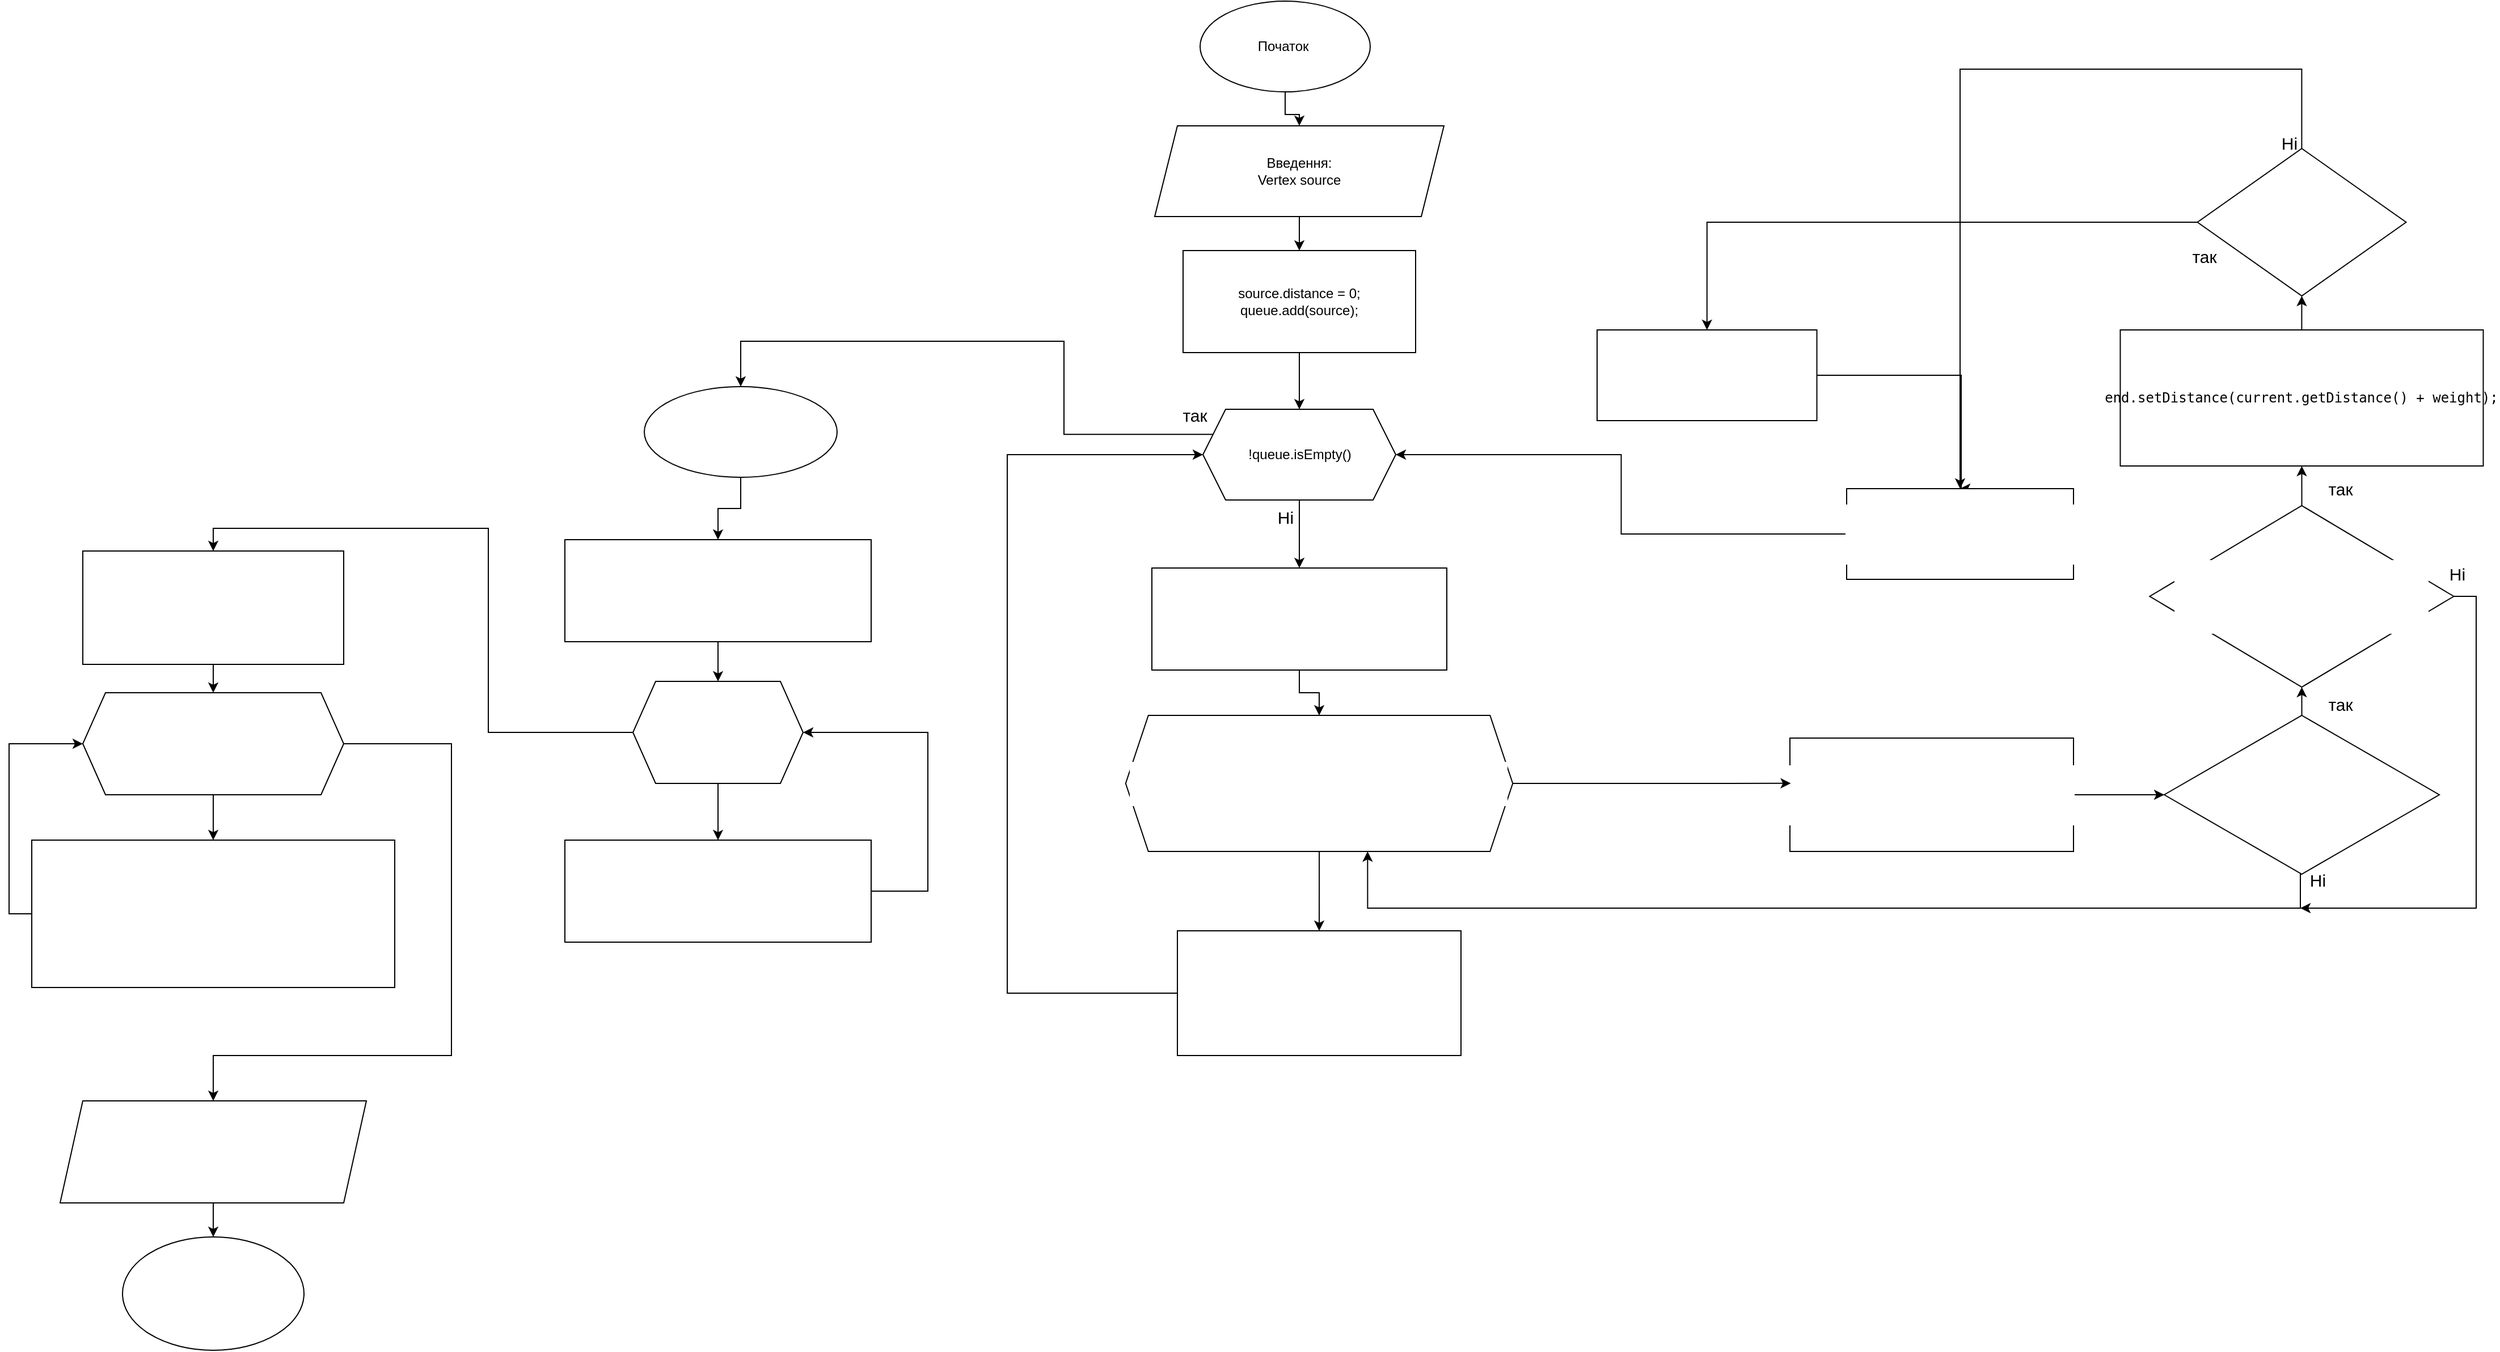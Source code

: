 <mxfile version="20.5.3" type="embed"><diagram id="Ll_qivSYwSle0fyhaXuh" name="Сторінка-1"><mxGraphModel dx="2600" dy="878" grid="1" gridSize="10" guides="1" tooltips="1" connect="1" arrows="1" fold="1" page="0" pageScale="1" pageWidth="827" pageHeight="1169" background="none" math="0" shadow="0"><root><mxCell id="0"/><mxCell id="1" parent="0"/><mxCell id="lvYG5XQPU5QrbWgYbbsi-43" style="edgeStyle=orthogonalEdgeStyle;rounded=0;orthogonalLoop=1;jettySize=auto;html=1;entryX=0.5;entryY=0;entryDx=0;entryDy=0;" parent="1" source="lvYG5XQPU5QrbWgYbbsi-1" target="lvYG5XQPU5QrbWgYbbsi-3" edge="1"><mxGeometry relative="1" as="geometry"/></mxCell><mxCell id="lvYG5XQPU5QrbWgYbbsi-1" value="Початок&amp;nbsp;" style="ellipse;whiteSpace=wrap;html=1;" parent="1" vertex="1"><mxGeometry x="40" y="50" width="150" height="80" as="geometry"/></mxCell><mxCell id="lvYG5XQPU5QrbWgYbbsi-44" style="edgeStyle=orthogonalEdgeStyle;rounded=0;orthogonalLoop=1;jettySize=auto;html=1;entryX=0.5;entryY=0;entryDx=0;entryDy=0;" parent="1" source="lvYG5XQPU5QrbWgYbbsi-3" target="lvYG5XQPU5QrbWgYbbsi-4" edge="1"><mxGeometry relative="1" as="geometry"/></mxCell><mxCell id="lvYG5XQPU5QrbWgYbbsi-3" value="Введення:&lt;br&gt;Vertex source" style="shape=parallelogram;perimeter=parallelogramPerimeter;whiteSpace=wrap;html=1;fixedSize=1;" parent="1" vertex="1"><mxGeometry y="160" width="255" height="80" as="geometry"/></mxCell><mxCell id="lvYG5XQPU5QrbWgYbbsi-41" style="edgeStyle=orthogonalEdgeStyle;rounded=0;orthogonalLoop=1;jettySize=auto;html=1;entryX=0.5;entryY=0;entryDx=0;entryDy=0;" parent="1" source="lvYG5XQPU5QrbWgYbbsi-4" target="lvYG5XQPU5QrbWgYbbsi-7" edge="1"><mxGeometry relative="1" as="geometry"/></mxCell><mxCell id="lvYG5XQPU5QrbWgYbbsi-4" value="source.distance = 0;&lt;br&gt;queue.add(source);" style="rounded=0;whiteSpace=wrap;html=1;" parent="1" vertex="1"><mxGeometry x="25" y="270" width="205" height="90" as="geometry"/></mxCell><mxCell id="lvYG5XQPU5QrbWgYbbsi-58" style="edgeStyle=orthogonalEdgeStyle;rounded=0;orthogonalLoop=1;jettySize=auto;html=1;entryX=0.5;entryY=0;entryDx=0;entryDy=0;" parent="1" source="lvYG5XQPU5QrbWgYbbsi-6" target="lvYG5XQPU5QrbWgYbbsi-9" edge="1"><mxGeometry relative="1" as="geometry"/></mxCell><mxCell id="lvYG5XQPU5QrbWgYbbsi-6" value="&lt;div style=&quot;font-family: &amp;quot;JetBrains Mono&amp;quot;, monospace;&quot;&gt;&lt;pre style=&quot;&quot;&gt;&lt;div style=&quot;font-family: &amp;quot;JetBrains Mono&amp;quot;, monospace;&quot;&gt;&lt;pre style=&quot;&quot;&gt;&lt;font style=&quot;&quot;&gt;Vertex current = queue.poll();&lt;/font&gt;&lt;/pre&gt;&lt;/div&gt;&lt;/pre&gt;&lt;/div&gt;" style="rounded=0;whiteSpace=wrap;html=1;labelBackgroundColor=default;fontColor=#FFFFFF;" parent="1" vertex="1"><mxGeometry x="-2.5" y="550" width="260" height="90" as="geometry"/></mxCell><mxCell id="lvYG5XQPU5QrbWgYbbsi-8" style="edgeStyle=orthogonalEdgeStyle;rounded=0;orthogonalLoop=1;jettySize=auto;html=1;entryX=0.5;entryY=0;entryDx=0;entryDy=0;" parent="1" source="lvYG5XQPU5QrbWgYbbsi-7" target="lvYG5XQPU5QrbWgYbbsi-6" edge="1"><mxGeometry relative="1" as="geometry"/></mxCell><mxCell id="lvYG5XQPU5QrbWgYbbsi-47" style="edgeStyle=orthogonalEdgeStyle;rounded=0;orthogonalLoop=1;jettySize=auto;html=1;exitX=0;exitY=0.25;exitDx=0;exitDy=0;entryX=0.5;entryY=0;entryDx=0;entryDy=0;" parent="1" source="lvYG5XQPU5QrbWgYbbsi-7" target="41" edge="1"><mxGeometry relative="1" as="geometry"><Array as="points"><mxPoint x="-80" y="432"/><mxPoint x="-80" y="350"/><mxPoint x="-365" y="350"/></Array><mxPoint x="-200" y="420" as="targetPoint"/></mxGeometry></mxCell><mxCell id="lvYG5XQPU5QrbWgYbbsi-7" value="!queue.isEmpty()" style="shape=hexagon;perimeter=hexagonPerimeter2;whiteSpace=wrap;html=1;fixedSize=1;" parent="1" vertex="1"><mxGeometry x="42.5" y="410" width="170" height="80" as="geometry"/></mxCell><mxCell id="lvYG5XQPU5QrbWgYbbsi-38" style="edgeStyle=orthogonalEdgeStyle;rounded=0;orthogonalLoop=1;jettySize=auto;html=1;entryX=0.5;entryY=0;entryDx=0;entryDy=0;" parent="1" source="lvYG5XQPU5QrbWgYbbsi-9" target="lvYG5XQPU5QrbWgYbbsi-37" edge="1"><mxGeometry relative="1" as="geometry"/></mxCell><mxCell id="lvYG5XQPU5QrbWgYbbsi-9" value="&lt;div style=&quot;font-family: &amp;quot;JetBrains Mono&amp;quot;, monospace;&quot;&gt;&lt;pre style=&quot;&quot;&gt;&lt;span style=&quot;&quot;&gt;for (Edge neighbour : current.getNeighbours())&lt;/span&gt;&lt;/pre&gt;&lt;/div&gt;" style="shape=hexagon;perimeter=hexagonPerimeter2;whiteSpace=wrap;html=1;fixedSize=1;labelBackgroundColor=default;fontColor=#FFFFFF;" parent="1" vertex="1"><mxGeometry x="-25.62" y="680" width="341.25" height="120" as="geometry"/></mxCell><mxCell id="lvYG5XQPU5QrbWgYbbsi-18" style="edgeStyle=orthogonalEdgeStyle;rounded=0;orthogonalLoop=1;jettySize=auto;html=1;entryX=0;entryY=0.5;entryDx=0;entryDy=0;" parent="1" source="lvYG5XQPU5QrbWgYbbsi-10" target="lvYG5XQPU5QrbWgYbbsi-11" edge="1"><mxGeometry relative="1" as="geometry"/></mxCell><mxCell id="lvYG5XQPU5QrbWgYbbsi-10" value="&lt;div style=&quot;font-family: &amp;quot;JetBrains Mono&amp;quot;, monospace;&quot;&gt;&lt;pre style=&quot;&quot;&gt;&lt;span style=&quot;&quot;&gt;Vertex end = neighbour.getEnd();&lt;br&gt;int weight = neighbour.getWeight();&lt;/span&gt;&lt;/pre&gt;&lt;/div&gt;" style="whiteSpace=wrap;html=1;labelBackgroundColor=default;fontColor=#FFFFFF;" parent="1" vertex="1"><mxGeometry x="560" y="700" width="250" height="100" as="geometry"/></mxCell><mxCell id="lvYG5XQPU5QrbWgYbbsi-19" style="edgeStyle=orthogonalEdgeStyle;rounded=0;orthogonalLoop=1;jettySize=auto;html=1;exitX=0.5;exitY=1;exitDx=0;exitDy=0;entryX=0.625;entryY=1;entryDx=0;entryDy=0;" parent="1" source="lvYG5XQPU5QrbWgYbbsi-11" target="lvYG5XQPU5QrbWgYbbsi-9" edge="1"><mxGeometry relative="1" as="geometry"><mxPoint x="160" y="830" as="targetPoint"/><Array as="points"><mxPoint x="1010" y="850"/><mxPoint x="188" y="850"/></Array></mxGeometry></mxCell><mxCell id="lvYG5XQPU5QrbWgYbbsi-24" style="edgeStyle=orthogonalEdgeStyle;rounded=0;orthogonalLoop=1;jettySize=auto;html=1;" parent="1" source="lvYG5XQPU5QrbWgYbbsi-11" target="lvYG5XQPU5QrbWgYbbsi-12" edge="1"><mxGeometry relative="1" as="geometry"/></mxCell><mxCell id="lvYG5XQPU5QrbWgYbbsi-11" value="&lt;div style=&quot;font-family: &amp;quot;JetBrains Mono&amp;quot;, monospace;&quot;&gt;&lt;pre style=&quot;&quot;&gt;&lt;span style=&quot;&quot;&gt;&lt;font&gt;!end.isVisited()&lt;/font&gt;&lt;/span&gt;&lt;/pre&gt;&lt;/div&gt;" style="rhombus;whiteSpace=wrap;html=1;labelBackgroundColor=default;fontColor=#FFFFFF;" parent="1" vertex="1"><mxGeometry x="890" y="680" width="242.5" height="140" as="geometry"/></mxCell><mxCell id="lvYG5XQPU5QrbWgYbbsi-20" style="edgeStyle=orthogonalEdgeStyle;rounded=0;orthogonalLoop=1;jettySize=auto;html=1;endArrow=none;endFill=0;" parent="1" source="lvYG5XQPU5QrbWgYbbsi-12" edge="1"><mxGeometry relative="1" as="geometry"><mxPoint x="1160" y="850" as="targetPoint"/><Array as="points"><mxPoint x="1165" y="575"/><mxPoint x="1165" y="850"/></Array></mxGeometry></mxCell><mxCell id="lvYG5XQPU5QrbWgYbbsi-25" style="edgeStyle=orthogonalEdgeStyle;rounded=0;orthogonalLoop=1;jettySize=auto;html=1;entryX=0.5;entryY=1;entryDx=0;entryDy=0;" parent="1" source="lvYG5XQPU5QrbWgYbbsi-12" target="lvYG5XQPU5QrbWgYbbsi-13" edge="1"><mxGeometry relative="1" as="geometry"/></mxCell><mxCell id="lvYG5XQPU5QrbWgYbbsi-12" value="&lt;div style=&quot;font-family: &amp;quot;JetBrains Mono&amp;quot;, monospace;&quot;&gt;&lt;pre style=&quot;&quot;&gt;&lt;div style=&quot;font-family: &amp;quot;JetBrains Mono&amp;quot;, monospace;&quot;&gt;&lt;pre style=&quot;&quot;&gt;&lt;span style=&quot;&quot;&gt;current.getDistance() + weight &lt;/span&gt;&lt;/pre&gt;&lt;pre style=&quot;&quot;&gt;&lt;span style=&quot;&quot;&gt;&amp;lt; end.getDistance()&lt;/span&gt;&lt;/pre&gt;&lt;/div&gt;&lt;/pre&gt;&lt;/div&gt;" style="rhombus;whiteSpace=wrap;html=1;labelBackgroundColor=default;fontColor=#FFFFFF;" parent="1" vertex="1"><mxGeometry x="877.18" y="495" width="268.13" height="160" as="geometry"/></mxCell><mxCell id="lvYG5XQPU5QrbWgYbbsi-26" style="edgeStyle=orthogonalEdgeStyle;rounded=0;orthogonalLoop=1;jettySize=auto;html=1;entryX=0.5;entryY=1;entryDx=0;entryDy=0;" parent="1" source="lvYG5XQPU5QrbWgYbbsi-13" target="lvYG5XQPU5QrbWgYbbsi-14" edge="1"><mxGeometry relative="1" as="geometry"/></mxCell><mxCell id="lvYG5XQPU5QrbWgYbbsi-13" value="&lt;div style=&quot;font-family: &amp;quot;JetBrains Mono&amp;quot;, monospace;&quot;&gt;&lt;pre style=&quot;&quot;&gt;end.setDistance(current.getDistance() + weight);&lt;/pre&gt;&lt;/div&gt;" style="rounded=0;whiteSpace=wrap;html=1;labelBackgroundColor=none;" parent="1" vertex="1"><mxGeometry x="851.24" y="340" width="320" height="120" as="geometry"/></mxCell><mxCell id="lvYG5XQPU5QrbWgYbbsi-34" style="edgeStyle=orthogonalEdgeStyle;rounded=0;orthogonalLoop=1;jettySize=auto;html=1;entryX=0.5;entryY=0;entryDx=0;entryDy=0;" parent="1" source="lvYG5XQPU5QrbWgYbbsi-14" target="lvYG5XQPU5QrbWgYbbsi-15" edge="1"><mxGeometry relative="1" as="geometry"><mxPoint x="520" y="245" as="targetPoint"/></mxGeometry></mxCell><mxCell id="lvYG5XQPU5QrbWgYbbsi-55" style="edgeStyle=orthogonalEdgeStyle;rounded=0;orthogonalLoop=1;jettySize=auto;html=1;entryX=0.5;entryY=0;entryDx=0;entryDy=0;" parent="1" source="lvYG5XQPU5QrbWgYbbsi-14" target="lvYG5XQPU5QrbWgYbbsi-16" edge="1"><mxGeometry relative="1" as="geometry"><mxPoint x="1011.24" y="80" as="targetPoint"/><Array as="points"><mxPoint x="1011" y="110"/><mxPoint x="710" y="110"/></Array></mxGeometry></mxCell><mxCell id="lvYG5XQPU5QrbWgYbbsi-14" value="&lt;div style=&quot;font-family: &amp;quot;JetBrains Mono&amp;quot;, monospace;&quot;&gt;&lt;pre style=&quot;&quot;&gt;&lt;font color=&quot;#ffffff&quot;&gt;queue.contains(end)&lt;/font&gt;&lt;/pre&gt;&lt;/div&gt;" style="rhombus;whiteSpace=wrap;html=1;labelBackgroundColor=none;" parent="1" vertex="1"><mxGeometry x="919.24" y="180" width="184" height="130" as="geometry"/></mxCell><mxCell id="lvYG5XQPU5QrbWgYbbsi-33" style="edgeStyle=orthogonalEdgeStyle;rounded=0;orthogonalLoop=1;jettySize=auto;html=1;" parent="1" source="lvYG5XQPU5QrbWgYbbsi-15" edge="1"><mxGeometry relative="1" as="geometry"><mxPoint x="710" y="480" as="targetPoint"/><Array as="points"><mxPoint x="711" y="380"/></Array></mxGeometry></mxCell><mxCell id="lvYG5XQPU5QrbWgYbbsi-15" value="&lt;div style=&quot;font-family: &amp;quot;JetBrains Mono&amp;quot;, monospace;&quot;&gt;&lt;pre style=&quot;&quot;&gt;&lt;span style=&quot;&quot;&gt;queue.remove(end);&lt;/span&gt;&lt;span style=&quot;&quot;&gt;&lt;br&gt;&lt;/span&gt;&lt;/pre&gt;&lt;/div&gt;" style="rounded=0;whiteSpace=wrap;html=1;labelBackgroundColor=default;fontColor=#FFFFFF;" parent="1" vertex="1"><mxGeometry x="390" y="340" width="193.75" height="80" as="geometry"/></mxCell><mxCell id="lvYG5XQPU5QrbWgYbbsi-32" style="edgeStyle=orthogonalEdgeStyle;rounded=0;orthogonalLoop=1;jettySize=auto;html=1;entryX=1;entryY=0.5;entryDx=0;entryDy=0;" parent="1" source="lvYG5XQPU5QrbWgYbbsi-16" target="lvYG5XQPU5QrbWgYbbsi-7" edge="1"><mxGeometry relative="1" as="geometry"/></mxCell><mxCell id="lvYG5XQPU5QrbWgYbbsi-16" value="&lt;div style=&quot;font-family: &amp;quot;JetBrains Mono&amp;quot;, monospace;&quot;&gt;&lt;pre style=&quot;&quot;&gt;&lt;span style=&quot;&quot;&gt;queue.add(end);&lt;br&gt;end.setPredecessor(current);&lt;/span&gt;&lt;/pre&gt;&lt;/div&gt;" style="whiteSpace=wrap;html=1;labelBackgroundColor=default;fontColor=#FFFFFF;" parent="1" vertex="1"><mxGeometry x="610" y="480" width="200" height="80" as="geometry"/></mxCell><mxCell id="lvYG5XQPU5QrbWgYbbsi-17" style="edgeStyle=orthogonalEdgeStyle;rounded=0;orthogonalLoop=1;jettySize=auto;html=1;entryX=0.003;entryY=0.399;entryDx=0;entryDy=0;entryPerimeter=0;" parent="1" source="lvYG5XQPU5QrbWgYbbsi-9" target="lvYG5XQPU5QrbWgYbbsi-10" edge="1"><mxGeometry relative="1" as="geometry"/></mxCell><mxCell id="lvYG5XQPU5QrbWgYbbsi-23" value="" style="edgeStyle=none;orthogonalLoop=1;jettySize=auto;html=1;rounded=0;" parent="1" edge="1"><mxGeometry width="100" relative="1" as="geometry"><mxPoint x="1160" y="850" as="sourcePoint"/><mxPoint x="1010" y="850" as="targetPoint"/><Array as="points"/></mxGeometry></mxCell><mxCell id="lvYG5XQPU5QrbWgYbbsi-39" style="edgeStyle=orthogonalEdgeStyle;rounded=0;orthogonalLoop=1;jettySize=auto;html=1;entryX=0;entryY=0.5;entryDx=0;entryDy=0;" parent="1" source="lvYG5XQPU5QrbWgYbbsi-37" target="lvYG5XQPU5QrbWgYbbsi-7" edge="1"><mxGeometry relative="1" as="geometry"><mxPoint x="-130" y="450" as="targetPoint"/><Array as="points"><mxPoint x="-130" y="925"/><mxPoint x="-130" y="450"/></Array></mxGeometry></mxCell><mxCell id="lvYG5XQPU5QrbWgYbbsi-37" value="&lt;div style=&quot;font-family: &amp;quot;JetBrains Mono&amp;quot;, monospace;&quot;&gt;&lt;pre style=&quot;&quot;&gt;&lt;font style=&quot;&quot;&gt;current.setVisited(true);&lt;/font&gt;&lt;/pre&gt;&lt;/div&gt;" style="whiteSpace=wrap;html=1;labelBackgroundColor=default;fontColor=#FFFFFF;" parent="1" vertex="1"><mxGeometry x="20" y="870" width="250" height="110" as="geometry"/></mxCell><mxCell id="lvYG5XQPU5QrbWgYbbsi-48" value="&lt;font style=&quot;font-size: 15px;&quot;&gt;Ні&lt;/font&gt;" style="text;html=1;align=center;verticalAlign=middle;resizable=0;points=[];autosize=1;strokeColor=none;fillColor=none;" parent="1" vertex="1"><mxGeometry x="95" y="490" width="40" height="30" as="geometry"/></mxCell><mxCell id="lvYG5XQPU5QrbWgYbbsi-49" value="&lt;font style=&quot;font-size: 15px;&quot;&gt;Ні&lt;/font&gt;" style="text;html=1;align=center;verticalAlign=middle;resizable=0;points=[];autosize=1;strokeColor=none;fillColor=none;" parent="1" vertex="1"><mxGeometry x="1005" y="810" width="40" height="30" as="geometry"/></mxCell><mxCell id="lvYG5XQPU5QrbWgYbbsi-50" value="&lt;font style=&quot;font-size: 15px;&quot;&gt;Ні&lt;/font&gt;" style="text;html=1;align=center;verticalAlign=middle;resizable=0;points=[];autosize=1;strokeColor=none;fillColor=none;" parent="1" vertex="1"><mxGeometry x="1127.5" y="540" width="40" height="30" as="geometry"/></mxCell><mxCell id="lvYG5XQPU5QrbWgYbbsi-51" value="&lt;font style=&quot;font-size: 15px;&quot;&gt;так&lt;/font&gt;" style="text;html=1;align=center;verticalAlign=middle;resizable=0;points=[];autosize=1;strokeColor=none;fillColor=none;" parent="1" vertex="1"><mxGeometry x="1020" y="655" width="50" height="30" as="geometry"/></mxCell><mxCell id="lvYG5XQPU5QrbWgYbbsi-52" value="&lt;font style=&quot;font-size: 15px;&quot;&gt;так&lt;/font&gt;" style="text;html=1;align=center;verticalAlign=middle;resizable=0;points=[];autosize=1;strokeColor=none;fillColor=none;" parent="1" vertex="1"><mxGeometry x="1020" y="465" width="50" height="30" as="geometry"/></mxCell><mxCell id="lvYG5XQPU5QrbWgYbbsi-53" value="&lt;font style=&quot;font-size: 15px;&quot;&gt;так&lt;/font&gt;" style="text;html=1;align=center;verticalAlign=middle;resizable=0;points=[];autosize=1;strokeColor=none;fillColor=none;" parent="1" vertex="1"><mxGeometry x="900" y="260" width="50" height="30" as="geometry"/></mxCell><mxCell id="lvYG5XQPU5QrbWgYbbsi-56" value="&lt;font style=&quot;font-size: 15px;&quot;&gt;Ні&lt;/font&gt;" style="text;html=1;align=center;verticalAlign=middle;resizable=0;points=[];autosize=1;strokeColor=none;fillColor=none;" parent="1" vertex="1"><mxGeometry x="980" y="160" width="40" height="30" as="geometry"/></mxCell><mxCell id="lvYG5XQPU5QrbWgYbbsi-57" value="&lt;font style=&quot;font-size: 15px;&quot;&gt;так&lt;/font&gt;" style="text;html=1;align=center;verticalAlign=middle;resizable=0;points=[];autosize=1;strokeColor=none;fillColor=none;" parent="1" vertex="1"><mxGeometry x="10" y="400" width="50" height="30" as="geometry"/></mxCell><mxCell id="40" style="edgeStyle=orthogonalEdgeStyle;rounded=0;orthogonalLoop=1;jettySize=auto;html=1;entryX=0.5;entryY=0;entryDx=0;entryDy=0;fontColor=#FFFFFF;" edge="1" parent="1" source="41" target="45"><mxGeometry relative="1" as="geometry"/></mxCell><mxCell id="41" value="showPath(Vertex end);" style="ellipse;whiteSpace=wrap;html=1;labelBackgroundColor=none;fontColor=#FFFFFF;fontFamily=Verdana;" vertex="1" parent="1"><mxGeometry x="-450" y="390" width="170" height="80" as="geometry"/></mxCell><mxCell id="42" value="Кінець" style="ellipse;whiteSpace=wrap;html=1;labelBackgroundColor=none;fontColor=#FFFFFF;fontFamily=Verdana;" vertex="1" parent="1"><mxGeometry x="-910" y="1140" width="160" height="100" as="geometry"/></mxCell><mxCell id="43" style="edgeStyle=orthogonalEdgeStyle;rounded=0;orthogonalLoop=1;jettySize=auto;html=1;entryX=0.5;entryY=0;entryDx=0;entryDy=0;fontColor=#FFFFFF;" edge="1" parent="1" source="45" target="47"><mxGeometry relative="1" as="geometry"/></mxCell><mxCell id="44" style="edgeStyle=orthogonalEdgeStyle;rounded=0;orthogonalLoop=1;jettySize=auto;html=1;entryX=0.5;entryY=0;entryDx=0;entryDy=0;exitX=0;exitY=0.5;exitDx=0;exitDy=0;fontColor=#FFFFFF;" edge="1" parent="1" source="47" target="51"><mxGeometry relative="1" as="geometry"/></mxCell><mxCell id="45" value="&lt;div style=&quot;&quot;&gt;&lt;div&gt;List&amp;lt;Vertex&amp;gt; vertexList = new ArrayList&amp;lt;&amp;gt;()&lt;span style=&quot;&quot;&gt;;&lt;/span&gt;&lt;/div&gt;&lt;/div&gt;" style="rounded=0;whiteSpace=wrap;html=1;labelBackgroundColor=none;fontColor=#FFFFFF;fontFamily=Verdana;" vertex="1" parent="1"><mxGeometry x="-520" y="525" width="270" height="90" as="geometry"/></mxCell><mxCell id="46" style="edgeStyle=orthogonalEdgeStyle;rounded=0;orthogonalLoop=1;jettySize=auto;html=1;entryX=0.5;entryY=0;entryDx=0;entryDy=0;fontColor=#FFFFFF;" edge="1" parent="1" source="47" target="49"><mxGeometry relative="1" as="geometry"/></mxCell><mxCell id="47" value="&lt;div style=&quot;&quot;&gt;&lt;div&gt;while (end != &lt;span style=&quot;&quot;&gt;null&lt;/span&gt;)&lt;/div&gt;&lt;/div&gt;" style="shape=hexagon;perimeter=hexagonPerimeter2;whiteSpace=wrap;html=1;fixedSize=1;labelBackgroundColor=none;fontColor=#FFFFFF;fontFamily=Verdana;" vertex="1" parent="1"><mxGeometry x="-460" y="650" width="150" height="90" as="geometry"/></mxCell><mxCell id="48" style="edgeStyle=orthogonalEdgeStyle;rounded=0;orthogonalLoop=1;jettySize=auto;html=1;entryX=1;entryY=0.5;entryDx=0;entryDy=0;fontColor=#FFFFFF;" edge="1" parent="1" source="49" target="47"><mxGeometry relative="1" as="geometry"><Array as="points"><mxPoint x="-200" y="835"/><mxPoint x="-200" y="695"/></Array></mxGeometry></mxCell><mxCell id="49" value="&lt;div style=&quot;&quot;&gt;&lt;div&gt;&lt;div style=&quot;&quot;&gt;&lt;div&gt;vertexList.add(end);&lt;br&gt;end = end.getPredecessor()&lt;span style=&quot;&quot;&gt;;&lt;/span&gt;&lt;/div&gt;&lt;/div&gt;&lt;/div&gt;&lt;/div&gt;" style="rounded=0;whiteSpace=wrap;html=1;labelBackgroundColor=none;fontColor=#FFFFFF;fontFamily=Verdana;" vertex="1" parent="1"><mxGeometry x="-520" y="790" width="270" height="90" as="geometry"/></mxCell><mxCell id="50" style="edgeStyle=orthogonalEdgeStyle;rounded=0;orthogonalLoop=1;jettySize=auto;html=1;entryX=0.5;entryY=0;entryDx=0;entryDy=0;fontColor=#FFFFFF;" edge="1" parent="1" source="51" target="54"><mxGeometry relative="1" as="geometry"/></mxCell><mxCell id="51" value="&lt;div style=&quot;&quot;&gt;&lt;div&gt;&lt;div style=&quot;&quot;&gt;&lt;div&gt;&lt;div style=&quot;&quot;&gt;&lt;div&gt;Collections.reverse(vertexList)&lt;span style=&quot;&quot;&gt;;&lt;br&gt;&lt;/span&gt;&lt;/div&gt;&lt;div&gt;&lt;div style=&quot;&quot;&gt;&lt;div&gt;String result = &quot;&quot;&lt;span style=&quot;&quot;&gt;;&lt;br&gt;&lt;/span&gt;&lt;span style=&quot;&quot;&gt;int &lt;/span&gt;distance = &lt;span style=&quot;&quot;&gt;0&lt;/span&gt;&lt;span style=&quot;&quot;&gt;;&lt;/span&gt;&lt;/div&gt;&lt;/div&gt;&lt;/div&gt;&lt;/div&gt;&lt;/div&gt;&lt;/div&gt;&lt;/div&gt;&lt;/div&gt;" style="rounded=0;whiteSpace=wrap;html=1;labelBackgroundColor=none;fontColor=#FFFFFF;fontFamily=Verdana;" vertex="1" parent="1"><mxGeometry x="-945" y="535" width="230" height="100" as="geometry"/></mxCell><mxCell id="52" style="edgeStyle=orthogonalEdgeStyle;rounded=0;orthogonalLoop=1;jettySize=auto;html=1;entryX=0.5;entryY=0;entryDx=0;entryDy=0;fontColor=#FFFFFF;" edge="1" parent="1" source="54" target="56"><mxGeometry relative="1" as="geometry"/></mxCell><mxCell id="53" style="edgeStyle=orthogonalEdgeStyle;rounded=0;orthogonalLoop=1;jettySize=auto;html=1;entryX=0.5;entryY=0;entryDx=0;entryDy=0;fontColor=#FFFFFF;" edge="1" parent="1" source="54" target="58"><mxGeometry relative="1" as="geometry"><Array as="points"><mxPoint x="-620" y="705"/><mxPoint x="-620" y="980"/></Array></mxGeometry></mxCell><mxCell id="54" value="&lt;div style=&quot;&quot;&gt;&lt;div&gt;for (Vertex vertex : vertexList)&lt;/div&gt;&lt;/div&gt;" style="shape=hexagon;perimeter=hexagonPerimeter2;whiteSpace=wrap;html=1;fixedSize=1;labelBackgroundColor=none;fontColor=#FFFFFF;fontFamily=Verdana;" vertex="1" parent="1"><mxGeometry x="-945" y="660" width="230" height="90" as="geometry"/></mxCell><mxCell id="55" style="edgeStyle=orthogonalEdgeStyle;rounded=0;orthogonalLoop=1;jettySize=auto;html=1;entryX=0;entryY=0.5;entryDx=0;entryDy=0;exitX=0;exitY=0.5;exitDx=0;exitDy=0;fontColor=#FFFFFF;" edge="1" parent="1" source="56" target="54"><mxGeometry relative="1" as="geometry"/></mxCell><mxCell id="56" value="&lt;div style=&quot;&quot;&gt;&lt;div&gt;&lt;div style=&quot;&quot;&gt;&lt;div&gt;&lt;div style=&quot;&quot;&gt;&lt;div&gt;&lt;div style=&quot;&quot;&gt;&lt;div&gt;result += vertex.name + &lt;span style=&quot;&quot;&gt;&quot;(&quot;&lt;/span&gt;+vertex.getDistance()+&lt;span style=&quot;&quot;&gt;&quot;) -&amp;gt; &quot;&lt;/span&gt;&lt;span style=&quot;&quot;&gt;;&lt;/span&gt;&lt;/div&gt;&lt;div&gt;&lt;span style=&quot;&quot;&gt;&lt;br&gt;&lt;/span&gt;distance=vertex.getDistance()&lt;span style=&quot;&quot;&gt;;&lt;/span&gt;&lt;/div&gt;&lt;/div&gt;&lt;/div&gt;&lt;/div&gt;&lt;/div&gt;&lt;/div&gt;&lt;/div&gt;&lt;/div&gt;" style="rounded=0;whiteSpace=wrap;html=1;labelBackgroundColor=none;fontColor=#FFFFFF;fontFamily=Verdana;" vertex="1" parent="1"><mxGeometry x="-990" y="790" width="320" height="130" as="geometry"/></mxCell><mxCell id="57" style="edgeStyle=orthogonalEdgeStyle;rounded=0;orthogonalLoop=1;jettySize=auto;html=1;entryX=0.5;entryY=0;entryDx=0;entryDy=0;fontColor=#FFFFFF;" edge="1" parent="1" source="58" target="42"><mxGeometry relative="1" as="geometry"/></mxCell><mxCell id="58" value="Виведення:&lt;br&gt;результати" style="shape=parallelogram;perimeter=parallelogramPerimeter;whiteSpace=wrap;html=1;fixedSize=1;labelBackgroundColor=none;fontColor=#FFFFFF;fontFamily=Verdana;" vertex="1" parent="1"><mxGeometry x="-965" y="1020" width="270" height="90" as="geometry"/></mxCell><mxCell id="59" value="Так" style="text;html=1;align=center;verticalAlign=middle;resizable=0;points=[];autosize=1;strokeColor=none;fillColor=none;fontColor=#FFFFFF;" vertex="1" parent="1"><mxGeometry x="-385" y="740" width="40" height="30" as="geometry"/></mxCell><mxCell id="60" value="Так" style="text;html=1;align=center;verticalAlign=middle;resizable=0;points=[];autosize=1;strokeColor=none;fillColor=none;fontColor=#FFFFFF;" vertex="1" parent="1"><mxGeometry x="-830" y="750" width="40" height="30" as="geometry"/></mxCell><mxCell id="61" value="Ні" style="text;html=1;align=center;verticalAlign=middle;resizable=0;points=[];autosize=1;strokeColor=none;fillColor=none;fontColor=#FFFFFF;" vertex="1" parent="1"><mxGeometry x="-715" y="670" width="30" height="30" as="geometry"/></mxCell><mxCell id="62" value="Ні" style="text;html=1;align=center;verticalAlign=middle;resizable=0;points=[];autosize=1;strokeColor=none;fillColor=none;fontColor=#FFFFFF;" vertex="1" parent="1"><mxGeometry x="-510" y="670" width="30" height="30" as="geometry"/></mxCell></root></mxGraphModel></diagram></mxfile>